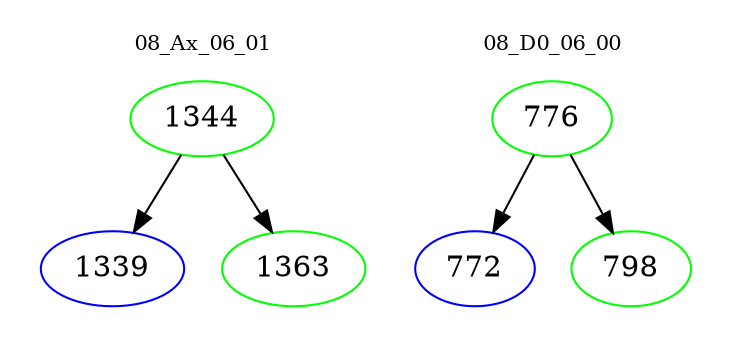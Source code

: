 digraph{
subgraph cluster_0 {
color = white
label = "08_Ax_06_01";
fontsize=10;
T0_1344 [label="1344", color="green"]
T0_1344 -> T0_1339 [color="black"]
T0_1339 [label="1339", color="blue"]
T0_1344 -> T0_1363 [color="black"]
T0_1363 [label="1363", color="green"]
}
subgraph cluster_1 {
color = white
label = "08_D0_06_00";
fontsize=10;
T1_776 [label="776", color="green"]
T1_776 -> T1_772 [color="black"]
T1_772 [label="772", color="blue"]
T1_776 -> T1_798 [color="black"]
T1_798 [label="798", color="green"]
}
}
